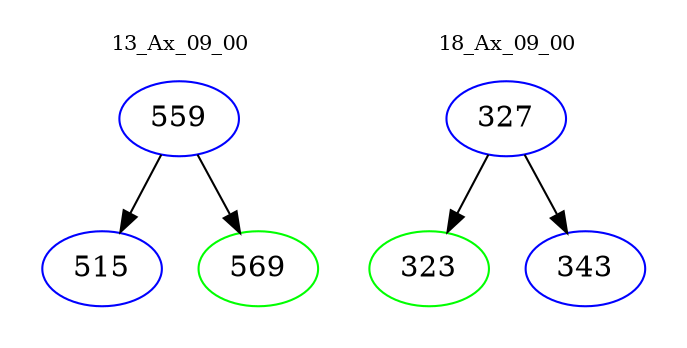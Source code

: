 digraph{
subgraph cluster_0 {
color = white
label = "13_Ax_09_00";
fontsize=10;
T0_559 [label="559", color="blue"]
T0_559 -> T0_515 [color="black"]
T0_515 [label="515", color="blue"]
T0_559 -> T0_569 [color="black"]
T0_569 [label="569", color="green"]
}
subgraph cluster_1 {
color = white
label = "18_Ax_09_00";
fontsize=10;
T1_327 [label="327", color="blue"]
T1_327 -> T1_323 [color="black"]
T1_323 [label="323", color="green"]
T1_327 -> T1_343 [color="black"]
T1_343 [label="343", color="blue"]
}
}
